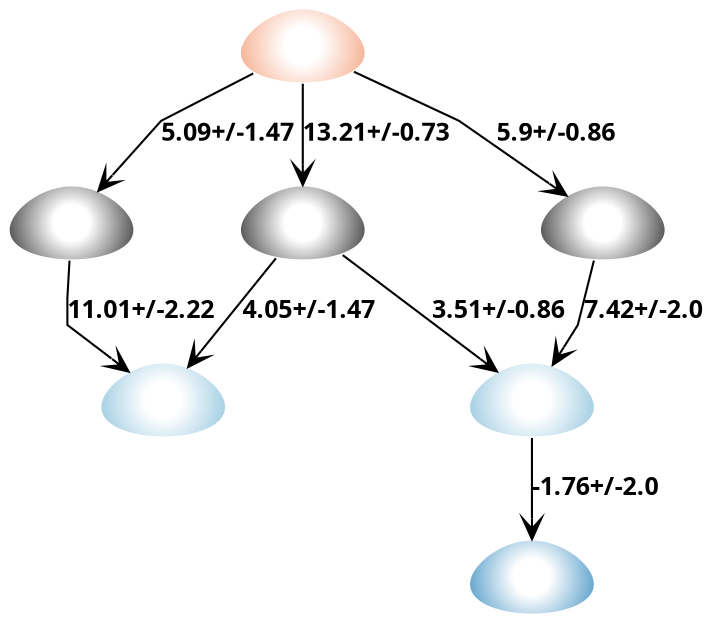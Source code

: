 strict digraph G {
	graph [bb="0,0,368.74,291",
		fontname="sans bold",
		splines=polyline
	];
	node [label="\N"];
	subgraph subgraph_0 {
		graph [label="Neutral charge",
			style=""
		];
		SM02_micro002		 [charge=0,
			color="#ffffff:#333333",
			fontcolor=black,
			fontname="sans bold",
			fontsize=12,
			height=0.5,
			image="Images\Microstates\SM02_micro002.svg",
			label="",
			labelloc=b,
			penwidth=1,
			pos="148.74,188",
			shape=egg,
			style=radial,
			width=0.79843];
		SM02_micro003		 [charge=0,
			color="#ffffff:#333333",
			fontcolor=black,
			fontname="sans bold",
			fontsize=12,
			height=0.5,
			image="Images\Microstates\SM02_micro003.svg",
			label="",
			labelloc=b,
			penwidth=1,
			pos="309.74,188",
			shape=egg,
			style=radial,
			width=0.79843];
		SM02_micro007		 [charge=0,
			color="#ffffff:#333333",
			fontcolor=black,
			fontname="sans bold",
			fontsize=12,
			height=0.5,
			image="Images\Microstates\SM02_micro007.svg",
			label="",
			labelloc=b,
			penwidth=1,
			pos="28.743,188",
			shape=egg,
			style=radial,
			width=0.79843];
	}
	subgraph "subgraph_-1" {
		graph [label="-1 charge",
			style=""
		];
		SM02_micro011		 [charge=-1,
			color="#ffffff:#f4a582",
			fontcolor=black,
			fontname="sans bold",
			fontsize=12,
			height=0.5,
			image="Images\Microstates\SM02_micro011.svg",
			label="",
			labelloc=b,
			penwidth=1,
			pos="148.74,273",
			shape=egg,
			style=radial,
			width=0.79843];
	}
	subgraph subgraph_1 {
		graph [label="+1 charge",
			style=""
		];
		SM02_micro004		 [charge=1,
			color="#ffffff:#92c5de",
			fontcolor=black,
			fontname="sans bold",
			fontsize=12,
			height=0.5,
			image="Images\Microstates\SM02_micro004.svg",
			label="",
			labelloc=b,
			penwidth=1,
			pos="72.743,103",
			shape=egg,
			style=radial,
			width=0.79843];
		SM02_micro005		 [charge=1,
			color="#ffffff:#92c5de",
			fontcolor=black,
			fontname="sans bold",
			fontsize=12,
			height=0.5,
			image="Images\Microstates\SM02_micro005.svg",
			label="",
			labelloc=b,
			penwidth=1,
			pos="272.74,103",
			shape=egg,
			style=radial,
			width=0.79843];
	}
	subgraph subgraph_2 {
		graph [label="+2 charge",
			style=""
		];
		SM02_micro012		 [charge=2,
			color="#ffffff:#4393c3",
			fontcolor=black,
			fontname="sans bold",
			fontsize=12,
			height=0.5,
			image="Images\Microstates\SM02_micro012.svg",
			label="",
			labelloc=b,
			penwidth=1,
			pos="272.74,18",
			shape=egg,
			style=radial,
			width=0.79843];
	}
	SM02_micro002 -> SM02_micro004	 [SEM=1.47,
		arrowhead=vee,
		fontname="sans bold",
		fontsize=12,
		label="4.05+/-1.47",
		lp="153.24,145.5",
		pKa=4.05,
		pos="e,85.707,118.16 134.45,171.39 122.62,158.47 105.69,139.98 92.558,125.64",
		splines=polyline];
	SM02_micro002 -> SM02_micro005	 [SEM=0.86,
		arrowhead=vee,
		fontname="sans bold",
		fontsize=12,
		label="3.51+/-0.86",
		lp="256.24,145.5",
		pKa=3.51,
		pos="e,255.36,115.64 168.94,173.48 190.24,159.22 223.86,136.72 247.03,121.21",
		splines=polyline];
	SM02_micro003 -> SM02_micro005	 [SEM=2.0,
		arrowhead=vee,
		fontname="sans bold",
		fontsize=12,
		label="7.42+/-2.0",
		lp="335.24,145.5",
		pKa=7.42,
		pos="e,284.35,119.05 306.19,169.94 303.32,156.15 299.74,139 299.74,139 299.74,139 295.57,133.59 290.51,127.03",
		splines=polyline];
	SM02_micro007 -> SM02_micro004	 [SEM=2.22,
		arrowhead=vee,
		fontname="sans bold",
		fontsize=12,
		label="11.01+/-2.22",
		lp="62.743,145.5",
		pKa=11.01,
		pos="e,55.477,115.85 25.325,169.91 23.549,161.03 21.743,152 21.743,152 21.743,152 21.743,139 21.743,139 21.743,139 34.246,130.42 46.87,\
121.76",
		splines=polyline];
	SM02_micro005 -> SM02_micro012	 [SEM=2.0,
		arrowhead=vee,
		fontname="sans bold",
		fontsize=12,
		label="-1.76+/-2.0",
		lp="309.24,60.5",
		pKa=-1.76,
		pos="e,272.74,36.176 272.74,84.802 272.74,73.674 272.74,58.945 272.74,46.244",
		splines=polyline];
	SM02_micro011 -> SM02_micro002	 [SEM=0.73,
		arrowhead=vee,
		fontname="sans bold",
		fontsize=12,
		label="13.21+/-0.73",
		lp="189.74,230.5",
		pKa=13.21,
		pos="e,148.74,206.18 148.74,254.8 148.74,243.67 148.74,228.94 148.74,216.24",
		splines=polyline];
	SM02_micro011 -> SM02_micro003	 [SEM=0.86,
		arrowhead=vee,
		fontname="sans bold",
		fontsize=12,
		label="5.9+/-0.86",
		lp="288.24,230.5",
		pKa=5.9,
		pos="e,291.97,200.38 174.08,261.69 199.45,251.36 234.74,237 234.74,237 234.74,237 261.82,219.67 283.43,205.84",
		splines=polyline];
	SM02_micro011 -> SM02_micro007	 [SEM=1.47,
		arrowhead=vee,
		fontname="sans bold",
		fontsize=12,
		label="5.09+/-1.47",
		lp="107.24,230.5",
		pKa=5.09,
		pos="e,41.045,203.4 124.18,261.12 100.99,250.84 69.743,237 69.743,237 69.743,237 58.344,223.65 47.567,211.04",
		splines=polyline];
}
